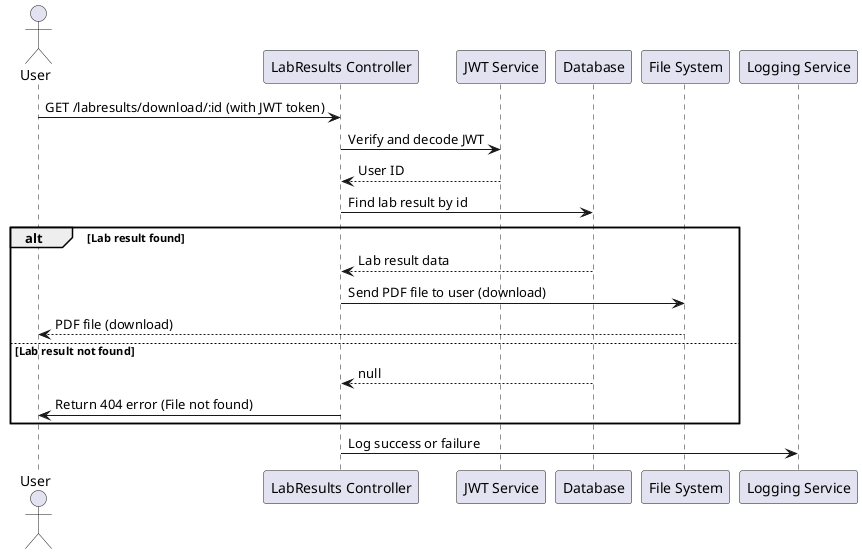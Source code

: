 @startuml
actor User
User -> "LabResults Controller": GET /labresults/download/:id (with JWT token)
"LabResults Controller" -> "JWT Service": Verify and decode JWT
"JWT Service" --> "LabResults Controller": User ID

"LabResults Controller" -> "Database": Find lab result by id
alt Lab result found
    "Database" --> "LabResults Controller": Lab result data
    "LabResults Controller" -> "File System": Send PDF file to user (download)
    "File System" --> User: PDF file (download)
else Lab result not found
    "Database" --> "LabResults Controller": null
    "LabResults Controller" -> User: Return 404 error (File not found)
end
"LabResults Controller" -> "Logging Service": Log success or failure
@enduml
